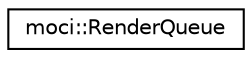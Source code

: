 digraph "Graphical Class Hierarchy"
{
  edge [fontname="Helvetica",fontsize="10",labelfontname="Helvetica",labelfontsize="10"];
  node [fontname="Helvetica",fontsize="10",shape=record];
  rankdir="LR";
  Node0 [label="moci::RenderQueue",height=0.2,width=0.4,color="black", fillcolor="white", style="filled",URL="$classmoci_1_1RenderQueue.html"];
}

